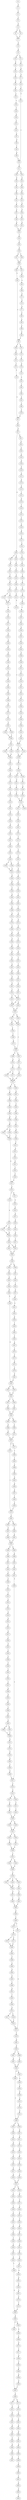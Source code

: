 strict digraph  {
	S0 -> S1 [ label = A ];
	S1 -> S2 [ label = C ];
	S2 -> S3 [ label = T ];
	S3 -> S4 [ label = A ];
	S4 -> S5 [ label = G ];
	S4 -> S6 [ label = A ];
	S5 -> S7 [ label = C ];
	S6 -> S7 [ label = C ];
	S7 -> S8 [ label = A ];
	S8 -> S9 [ label = A ];
	S9 -> S10 [ label = G ];
	S9 -> S11 [ label = C ];
	S10 -> S12 [ label = A ];
	S11 -> S13 [ label = A ];
	S12 -> S14 [ label = C ];
	S13 -> S15 [ label = A ];
	S14 -> S16 [ label = T ];
	S15 -> S17 [ label = G ];
	S16 -> S18 [ label = G ];
	S17 -> S19 [ label = A ];
	S18 -> S20 [ label = G ];
	S19 -> S21 [ label = T ];
	S20 -> S22 [ label = C ];
	S21 -> S23 [ label = G ];
	S22 -> S24 [ label = T ];
	S23 -> S25 [ label = T ];
	S24 -> S26 [ label = T ];
	S25 -> S27 [ label = C ];
	S26 -> S28 [ label = A ];
	S27 -> S29 [ label = C ];
	S27 -> S30 [ label = G ];
	S28 -> S31 [ label = C ];
	S29 -> S32 [ label = G ];
	S30 -> S33 [ label = A ];
	S31 -> S34 [ label = C ];
	S32 -> S35 [ label = T ];
	S33 -> S36 [ label = A ];
	S34 -> S37 [ label = C ];
	S35 -> S38 [ label = G ];
	S36 -> S39 [ label = A ];
	S37 -> S40 [ label = G ];
	S38 -> S41 [ label = T ];
	S39 -> S42 [ label = C ];
	S40 -> S43 [ label = T ];
	S41 -> S44 [ label = T ];
	S42 -> S45 [ label = G ];
	S43 -> S46 [ label = A ];
	S44 -> S47 [ label = C ];
	S45 -> S48 [ label = G ];
	S46 -> S25 [ label = T ];
	S47 -> S49 [ label = C ];
	S48 -> S50 [ label = G ];
	S49 -> S51 [ label = G ];
	S50 -> S52 [ label = A ];
	S51 -> S53 [ label = A ];
	S52 -> S53 [ label = A ];
	S53 -> S54 [ label = T ];
	S54 -> S55 [ label = T ];
	S55 -> S56 [ label = A ];
	S56 -> S57 [ label = G ];
	S56 -> S58 [ label = T ];
	S57 -> S59 [ label = T ];
	S58 -> S59 [ label = T ];
	S59 -> S60 [ label = T ];
	S59 -> S61 [ label = C ];
	S60 -> S62 [ label = G ];
	S61 -> S63 [ label = G ];
	S62 -> S64 [ label = C ];
	S63 -> S65 [ label = A ];
	S64 -> S66 [ label = T ];
	S64 -> S67 [ label = G ];
	S65 -> S68 [ label = C ];
	S66 -> S69 [ label = G ];
	S67 -> S70 [ label = A ];
	S68 -> S71 [ label = A ];
	S69 -> S72 [ label = C ];
	S70 -> S73 [ label = T ];
	S71 -> S74 [ label = G ];
	S72 -> S75 [ label = T ];
	S73 -> S76 [ label = G ];
	S74 -> S77 [ label = A ];
	S75 -> S78 [ label = A ];
	S76 -> S79 [ label = G ];
	S77 -> S80 [ label = A ];
	S78 -> S81 [ label = A ];
	S79 -> S82 [ label = A ];
	S80 -> S83 [ label = A ];
	S81 -> S84 [ label = T ];
	S82 -> S85 [ label = T ];
	S83 -> S86 [ label = C ];
	S84 -> S87 [ label = G ];
	S85 -> S88 [ label = T ];
	S86 -> S89 [ label = A ];
	S87 -> S90 [ label = G ];
	S87 -> S91 [ label = A ];
	S88 -> S92 [ label = A ];
	S89 -> S64 [ label = C ];
	S90 -> S93 [ label = T ];
	S90 -> S94 [ label = A ];
	S91 -> S95 [ label = G ];
	S92 -> S96 [ label = C ];
	S93 -> S97 [ label = G ];
	S94 -> S98 [ label = C ];
	S95 -> S99 [ label = A ];
	S96 -> S100 [ label = T ];
	S97 -> S101 [ label = G ];
	S98 -> S102 [ label = T ];
	S99 -> S103 [ label = A ];
	S100 -> S81 [ label = A ];
	S101 -> S104 [ label = T ];
	S102 -> S105 [ label = A ];
	S103 -> S106 [ label = G ];
	S104 -> S107 [ label = G ];
	S105 -> S108 [ label = G ];
	S106 -> S109 [ label = G ];
	S107 -> S110 [ label = C ];
	S108 -> S111 [ label = A ];
	S109 -> S112 [ label = A ];
	S110 -> S113 [ label = C ];
	S110 -> S114 [ label = T ];
	S111 -> S115 [ label = G ];
	S112 -> S116 [ label = A ];
	S113 -> S117 [ label = A ];
	S114 -> S117 [ label = A ];
	S115 -> S118 [ label = A ];
	S116 -> S119 [ label = A ];
	S117 -> S120 [ label = A ];
	S118 -> S121 [ label = T ];
	S119 -> S122 [ label = T ];
	S120 -> S123 [ label = G ];
	S121 -> S124 [ label = T ];
	S121 -> S125 [ label = A ];
	S122 -> S126 [ label = G ];
	S123 -> S127 [ label = A ];
	S124 -> S128 [ label = G ];
	S125 -> S128 [ label = G ];
	S126 -> S129 [ label = T ];
	S127 -> S130 [ label = A ];
	S128 -> S131 [ label = G ];
	S129 -> S132 [ label = T ];
	S130 -> S133 [ label = A ];
	S131 -> S134 [ label = T ];
	S132 -> S135 [ label = T ];
	S133 -> S136 [ label = A ];
	S134 -> S137 [ label = A ];
	S134 -> S138 [ label = T ];
	S135 -> S139 [ label = G ];
	S136 -> S140 [ label = G ];
	S137 -> S141 [ label = G ];
	S138 -> S142 [ label = C ];
	S139 -> S143 [ label = A ];
	S140 -> S144 [ label = G ];
	S141 -> S145 [ label = T ];
	S142 -> S146 [ label = A ];
	S143 -> S147 [ label = T ];
	S144 -> S148 [ label = A ];
	S145 -> S149 [ label = T ];
	S146 -> S150 [ label = A ];
	S147 -> S151 [ label = G ];
	S148 -> S152 [ label = A ];
	S149 -> S153 [ label = C ];
	S150 -> S153 [ label = C ];
	S151 -> S154 [ label = G ];
	S152 -> S155 [ label = G ];
	S153 -> S156 [ label = C ];
	S153 -> S157 [ label = T ];
	S154 -> S158 [ label = C ];
	S155 -> S159 [ label = A ];
	S157 -> S161 [ label = A ];
	S158 -> S162 [ label = C ];
	S159 -> S163 [ label = A ];
	S161 -> S164 [ label = T ];
	S162 -> S165 [ label = A ];
	S163 -> S166 [ label = G ];
	S164 -> S167 [ label = A ];
	S165 -> S168 [ label = T ];
	S166 -> S169 [ label = A ];
	S167 -> S170 [ label = A ];
	S168 -> S171 [ label = T ];
	S169 -> S172 [ label = A ];
	S170 -> S173 [ label = T ];
	S171 -> S174 [ label = T ];
	S172 -> S175 [ label = G ];
	S173 -> S176 [ label = A ];
	S174 -> S177 [ label = A ];
	S175 -> S178 [ label = T ];
	S176 -> S179 [ label = C ];
	S177 -> S180 [ label = C ];
	S178 -> S181 [ label = C ];
	S179 -> S182 [ label = T ];
	S180 -> S183 [ label = T ];
	S181 -> S184 [ label = G ];
	S181 -> S185 [ label = T ];
	S182 -> S186 [ label = T ];
	S183 -> S187 [ label = T ];
	S184 -> S188 [ label = T ];
	S185 -> S188 [ label = T ];
	S186 -> S189 [ label = G ];
	S187 -> S190 [ label = A ];
	S188 -> S191 [ label = A ];
	S189 -> S192 [ label = A ];
	S190 -> S193 [ label = A ];
	S191 -> S194 [ label = C ];
	S191 -> S195 [ label = T ];
	S192 -> S196 [ label = T ];
	S193 -> S197 [ label = A ];
	S194 -> S198 [ label = A ];
	S195 -> S198 [ label = A ];
	S196 -> S199 [ label = C ];
	S197 -> S200 [ label = T ];
	S198 -> S201 [ label = C ];
	S199 -> S202 [ label = T ];
	S200 -> S203 [ label = C ];
	S201 -> S204 [ label = C ];
	S202 -> S205 [ label = A ];
	S203 -> S206 [ label = A ];
	S204 -> S207 [ label = A ];
	S205 -> S208 [ label = T ];
	S206 -> S209 [ label = T ];
	S207 -> S210 [ label = C ];
	S208 -> S211 [ label = G ];
	S209 -> S212 [ label = A ];
	S210 -> S213 [ label = T ];
	S211 -> S214 [ label = G ];
	S212 -> S215 [ label = C ];
	S213 -> S216 [ label = C ];
	S214 -> S217 [ label = G ];
	S215 -> S218 [ label = G ];
	S216 -> S219 [ label = C ];
	S217 -> S220 [ label = A ];
	S218 -> S221 [ label = G ];
	S219 -> S222 [ label = C ];
	S220 -> S223 [ label = T ];
	S221 -> S224 [ label = A ];
	S222 -> S225 [ label = A ];
	S223 -> S226 [ label = G ];
	S224 -> S227 [ label = G ];
	S225 -> S228 [ label = A ];
	S226 -> S229 [ label = G ];
	S227 -> S230 [ label = T ];
	S228 -> S231 [ label = G ];
	S229 -> S232 [ label = T ];
	S230 -> S233 [ label = T ];
	S231 -> S234 [ label = A ];
	S232 -> S235 [ label = T ];
	S233 -> S236 [ label = G ];
	S234 -> S237 [ label = A ];
	S235 -> S238 [ label = G ];
	S236 -> S239 [ label = T ];
	S237 -> S240 [ label = G ];
	S238 -> S241 [ label = G ];
	S239 -> S242 [ label = T ];
	S240 -> S243 [ label = A ];
	S241 -> S244 [ label = A ];
	S242 -> S245 [ label = G ];
	S243 -> S246 [ label = A ];
	S244 -> S247 [ label = A ];
	S245 -> S121 [ label = T ];
	S246 -> S248 [ label = C ];
	S246 -> S249 [ label = T ];
	S247 -> S250 [ label = C ];
	S248 -> S251 [ label = A ];
	S249 -> S251 [ label = A ];
	S250 -> S252 [ label = A ];
	S250 -> S253 [ label = G ];
	S251 -> S254 [ label = A ];
	S252 -> S255 [ label = A ];
	S253 -> S255 [ label = A ];
	S254 -> S256 [ label = G ];
	S255 -> S257 [ label = G ];
	S255 -> S258 [ label = A ];
	S256 -> S259 [ label = C ];
	S257 -> S260 [ label = C ];
	S257 -> S261 [ label = C ];
	S258 -> S260 [ label = C ];
	S259 -> S262 [ label = A ];
	S260 -> S263 [ label = T ];
	S261 -> S264 [ label = T ];
	S262 -> S265 [ label = T ];
	S263 -> S266 [ label = G ];
	S263 -> S267 [ label = A ];
	S264 -> S268 [ label = T ];
	S265 -> S269 [ label = A ];
	S266 -> S270 [ label = G ];
	S267 -> S271 [ label = C ];
	S268 -> S272 [ label = A ];
	S269 -> S273 [ label = A ];
	S270 -> S274 [ label = C ];
	S271 -> S275 [ label = T ];
	S272 -> S263 [ label = T ];
	S273 -> S276 [ label = G ];
	S274 -> S277 [ label = T ];
	S274 -> S278 [ label = A ];
	S275 -> S279 [ label = G ];
	S276 -> S280 [ label = A ];
	S277 -> S281 [ label = G ];
	S278 -> S281 [ label = G ];
	S279 -> S281 [ label = G ];
	S280 -> S282 [ label = G ];
	S281 -> S283 [ label = T ];
	S281 -> S284 [ label = C ];
	S282 -> S285 [ label = A ];
	S283 -> S286 [ label = C ];
	S284 -> S287 [ label = A ];
	S285 -> S288 [ label = A ];
	S286 -> S289 [ label = C ];
	S287 -> S290 [ label = G ];
	S288 -> S291 [ label = A ];
	S289 -> S292 [ label = T ];
	S290 -> S293 [ label = C ];
	S291 -> S294 [ label = G ];
	S292 -> S295 [ label = G ];
	S293 -> S296 [ label = G ];
	S294 -> S297 [ label = A ];
	S295 -> S298 [ label = A ];
	S296 -> S299 [ label = A ];
	S297 -> S300 [ label = A ];
	S298 -> S301 [ label = A ];
	S299 -> S302 [ label = T ];
	S300 -> S303 [ label = G ];
	S301 -> S304 [ label = G ];
	S301 -> S305 [ label = A ];
	S302 -> S306 [ label = A ];
	S303 -> S307 [ label = G ];
	S304 -> S308 [ label = T ];
	S305 -> S308 [ label = T ];
	S306 -> S309 [ label = T ];
	S307 -> S310 [ label = T ];
	S308 -> S311 [ label = A ];
	S309 -> S312 [ label = C ];
	S310 -> S250 [ label = C ];
	S310 -> S313 [ label = T ];
	S311 -> S314 [ label = C ];
	S312 -> S315 [ label = A ];
	S313 -> S252 [ label = A ];
	S314 -> S316 [ label = T ];
	S314 -> S317 [ label = G ];
	S315 -> S318 [ label = G ];
	S316 -> S319 [ label = A ];
	S317 -> S320 [ label = A ];
	S318 -> S321 [ label = G ];
	S319 -> S322 [ label = C ];
	S319 -> S323 [ label = T ];
	S320 -> S324 [ label = G ];
	S321 -> S325 [ label = T ];
	S322 -> S326 [ label = A ];
	S323 -> S326 [ label = A ];
	S324 -> S327 [ label = A ];
	S325 -> S328 [ label = C ];
	S326 -> S329 [ label = A ];
	S327 -> S330 [ label = A ];
	S328 -> S311 [ label = A ];
	S329 -> S331 [ label = A ];
	S329 -> S332 [ label = G ];
	S330 -> S333 [ label = T ];
	S331 -> S334 [ label = G ];
	S332 -> S334 [ label = G ];
	S333 -> S335 [ label = G ];
	S334 -> S336 [ label = T ];
	S335 -> S337 [ label = T ];
	S336 -> S338 [ label = G ];
	S336 -> S339 [ label = A ];
	S337 -> S332 [ label = G ];
	S338 -> S340 [ label = G ];
	S339 -> S341 [ label = T ];
	S340 -> S342 [ label = A ];
	S341 -> S343 [ label = C ];
	S342 -> S344 [ label = T ];
	S343 -> S345 [ label = T ];
	S344 -> S346 [ label = G ];
	S345 -> S347 [ label = C ];
	S346 -> S348 [ label = A ];
	S347 -> S349 [ label = A ];
	S348 -> S350 [ label = G ];
	S349 -> S351 [ label = G ];
	S350 -> S352 [ label = A ];
	S350 -> S353 [ label = G ];
	S351 -> S354 [ label = T ];
	S352 -> S355 [ label = A ];
	S353 -> S355 [ label = A ];
	S354 -> S356 [ label = A ];
	S355 -> S357 [ label = T ];
	S355 -> S358 [ label = C ];
	S356 -> S359 [ label = T ];
	S357 -> S360 [ label = G ];
	S358 -> S361 [ label = C ];
	S359 -> S362 [ label = T ];
	S360 -> S363 [ label = G ];
	S361 -> S363 [ label = G ];
	S362 -> S364 [ label = T ];
	S363 -> S365 [ label = C ];
	S363 -> S366 [ label = A ];
	S364 -> S367 [ label = A ];
	S365 -> S368 [ label = A ];
	S366 -> S369 [ label = C ];
	S367 -> S370 [ label = T ];
	S368 -> S371 [ label = A ];
	S369 -> S372 [ label = C ];
	S370 -> S373 [ label = C ];
	S371 -> S374 [ label = A ];
	S372 -> S374 [ label = A ];
	S373 -> S375 [ label = G ];
	S374 -> S376 [ label = A ];
	S374 -> S377 [ label = G ];
	S375 -> S378 [ label = T ];
	S376 -> S379 [ label = T ];
	S377 -> S380 [ label = T ];
	S378 -> S381 [ label = G ];
	S379 -> S382 [ label = C ];
	S380 -> S383 [ label = T ];
	S381 -> S350 [ label = G ];
	S382 -> S384 [ label = A ];
	S382 -> S385 [ label = C ];
	S383 -> S386 [ label = C ];
	S384 -> S387 [ label = G ];
	S385 -> S388 [ label = A ];
	S386 -> S389 [ label = G ];
	S387 -> S390 [ label = T ];
	S388 -> S391 [ label = A ];
	S389 -> S392 [ label = G ];
	S390 -> S393 [ label = C ];
	S391 -> S393 [ label = C ];
	S392 -> S394 [ label = A ];
	S393 -> S395 [ label = G ];
	S393 -> S396 [ label = A ];
	S394 -> S397 [ label = A ];
	S395 -> S398 [ label = C ];
	S396 -> S399 [ label = A ];
	S397 -> S400 [ label = T ];
	S398 -> S401 [ label = C ];
	S399 -> S402 [ label = A ];
	S400 -> S403 [ label = T ];
	S401 -> S404 [ label = T ];
	S402 -> S405 [ label = G ];
	S403 -> S379 [ label = T ];
	S404 -> S406 [ label = T ];
	S405 -> S407 [ label = A ];
	S406 -> S408 [ label = C ];
	S407 -> S409 [ label = A ];
	S408 -> S410 [ label = G ];
	S409 -> S411 [ label = C ];
	S410 -> S412 [ label = T ];
	S411 -> S413 [ label = T ];
	S412 -> S414 [ label = C ];
	S413 -> S415 [ label = G ];
	S414 -> S416 [ label = G ];
	S415 -> S417 [ label = G ];
	S415 -> S418 [ label = C ];
	S416 -> S419 [ label = G ];
	S417 -> S420 [ label = A ];
	S418 -> S421 [ label = C ];
	S419 -> S422 [ label = G ];
	S420 -> S423 [ label = G ];
	S421 -> S424 [ label = C ];
	S422 -> S425 [ label = A ];
	S423 -> S426 [ label = T ];
	S424 -> S426 [ label = T ];
	S425 -> S427 [ label = G ];
	S426 -> S428 [ label = T ];
	S426 -> S429 [ label = A ];
	S427 -> S430 [ label = T ];
	S428 -> S431 [ label = T ];
	S429 -> S431 [ label = T ];
	S430 -> S432 [ label = G ];
	S431 -> S433 [ label = T ];
	S431 -> S434 [ label = A ];
	S432 -> S435 [ label = C ];
	S433 -> S436 [ label = T ];
	S434 -> S437 [ label = C ];
	S435 -> S438 [ label = C ];
	S436 -> S439 [ label = A ];
	S437 -> S439 [ label = A ];
	S438 -> S440 [ label = C ];
	S439 -> S441 [ label = T ];
	S440 -> S442 [ label = T ];
	S441 -> S443 [ label = G ];
	S441 -> S444 [ label = A ];
	S442 -> S445 [ label = T ];
	S443 -> S446 [ label = G ];
	S444 -> S446 [ label = G ];
	S445 -> S447 [ label = C ];
	S446 -> S448 [ label = C ];
	S447 -> S449 [ label = A ];
	S448 -> S450 [ label = C ];
	S448 -> S451 [ label = T ];
	S448 -> S452 [ label = G ];
	S449 -> S453 [ label = G ];
	S450 -> S454 [ label = A ];
	S451 -> S454 [ label = A ];
	S452 -> S455 [ label = T ];
	S453 -> S456 [ label = A ];
	S454 -> S457 [ label = G ];
	S455 -> S458 [ label = C ];
	S456 -> S459 [ label = T ];
	S457 -> S460 [ label = C ];
	S458 -> S461 [ label = A ];
	S459 -> S462 [ label = G ];
	S460 -> S463 [ label = C ];
	S461 -> S463 [ label = C ];
	S462 -> S464 [ label = A ];
	S463 -> S465 [ label = A ];
	S464 -> S466 [ label = A ];
	S464 -> S467 [ label = G ];
	S465 -> S468 [ label = C ];
	S466 -> S469 [ label = T ];
	S467 -> S469 [ label = T ];
	S468 -> S470 [ label = T ];
	S468 -> S471 [ label = C ];
	S469 -> S472 [ label = G ];
	S470 -> S473 [ label = T ];
	S471 -> S474 [ label = G ];
	S472 -> S475 [ label = T ];
	S473 -> S476 [ label = T ];
	S473 -> S477 [ label = C ];
	S474 -> S478 [ label = T ];
	S475 -> S479 [ label = G ];
	S476 -> S480 [ label = G ];
	S477 -> S480 [ label = G ];
	S478 -> S481 [ label = G ];
	S479 -> S482 [ label = G ];
	S480 -> S483 [ label = A ];
	S481 -> S484 [ label = G ];
	S482 -> S485 [ label = T ];
	S483 -> S486 [ label = C ];
	S484 -> S487 [ label = C ];
	S484 -> S488 [ label = T ];
	S485 -> S489 [ label = G ];
	S486 -> S490 [ label = A ];
	S487 -> S491 [ label = A ];
	S488 -> S492 [ label = T ];
	S489 -> S411 [ label = C ];
	S490 -> S493 [ label = G ];
	S491 -> S494 [ label = A ];
	S492 -> S494 [ label = A ];
	S493 -> S495 [ label = A ];
	S494 -> S496 [ label = A ];
	S494 -> S497 [ label = C ];
	S495 -> S498 [ label = C ];
	S496 -> S499 [ label = T ];
	S497 -> S500 [ label = A ];
	S498 -> S501 [ label = A ];
	S499 -> S502 [ label = G ];
	S499 -> S503 [ label = T ];
	S500 -> S504 [ label = T ];
	S501 -> S505 [ label = T ];
	S502 -> S506 [ label = T ];
	S503 -> S507 [ label = A ];
	S504 -> S508 [ label = G ];
	S505 -> S509 [ label = T ];
	S506 -> S510 [ label = T ];
	S507 -> S511 [ label = G ];
	S508 -> S512 [ label = G ];
	S509 -> S513 [ label = A ];
	S510 -> S514 [ label = G ];
	S511 -> S515 [ label = C ];
	S512 -> S516 [ label = G ];
	S513 -> S517 [ label = T ];
	S513 -> S518 [ label = C ];
	S514 -> S519 [ label = T ];
	S515 -> S520 [ label = G ];
	S516 -> S521 [ label = G ];
	S517 -> S522 [ label = T ];
	S518 -> S522 [ label = T ];
	S519 -> S523 [ label = C ];
	S520 -> S524 [ label = A ];
	S521 -> S499 [ label = T ];
	S522 -> S474 [ label = G ];
	S523 -> S525 [ label = T ];
	S524 -> S526 [ label = C ];
	S525 -> S527 [ label = G ];
	S526 -> S528 [ label = T ];
	S527 -> S529 [ label = A ];
	S528 -> S530 [ label = G ];
	S529 -> S531 [ label = C ];
	S530 -> S531 [ label = C ];
	S531 -> S532 [ label = C ];
	S531 -> S533 [ label = G ];
	S532 -> S534 [ label = T ];
	S533 -> S535 [ label = A ];
	S534 -> S536 [ label = A ];
	S535 -> S537 [ label = T ];
	S536 -> S538 [ label = T ];
	S537 -> S539 [ label = G ];
	S538 -> S540 [ label = T ];
	S539 -> S541 [ label = A ];
	S540 -> S542 [ label = G ];
	S541 -> S543 [ label = T ];
	S542 -> S544 [ label = C ];
	S543 -> S545 [ label = G ];
	S544 -> S546 [ label = T ];
	S545 -> S547 [ label = A ];
	S546 -> S548 [ label = T ];
	S547 -> S549 [ label = A ];
	S548 -> S550 [ label = C ];
	S549 -> S551 [ label = G ];
	S550 -> S552 [ label = A ];
	S551 -> S553 [ label = A ];
	S552 -> S554 [ label = A ];
	S553 -> S555 [ label = G ];
	S554 -> S556 [ label = C ];
	S555 -> S557 [ label = A ];
	S556 -> S558 [ label = A ];
	S557 -> S559 [ label = G ];
	S558 -> S560 [ label = A ];
	S559 -> S561 [ label = G ];
	S560 -> S562 [ label = A ];
	S560 -> S563 [ label = G ];
	S561 -> S564 [ label = G ];
	S562 -> S565 [ label = C ];
	S563 -> S566 [ label = G ];
	S564 -> S567 [ label = G ];
	S565 -> S568 [ label = C ];
	S566 -> S569 [ label = C ];
	S567 -> S570 [ label = C ];
	S568 -> S571 [ label = A ];
	S568 -> S572 [ label = G ];
	S569 -> S573 [ label = G ];
	S570 -> S574 [ label = T ];
	S571 -> S575 [ label = G ];
	S572 -> S576 [ label = G ];
	S573 -> S577 [ label = C ];
	S574 -> S558 [ label = A ];
	S575 -> S578 [ label = A ];
	S576 -> S579 [ label = T ];
	S577 -> S580 [ label = A ];
	S578 -> S581 [ label = A ];
	S579 -> S582 [ label = A ];
	S580 -> S583 [ label = T ];
	S581 -> S584 [ label = G ];
	S582 -> S585 [ label = G ];
	S583 -> S586 [ label = G ];
	S584 -> S587 [ label = A ];
	S585 -> S588 [ label = G ];
	S586 -> S589 [ label = A ];
	S587 -> S590 [ label = C ];
	S588 -> S591 [ label = G ];
	S589 -> S592 [ label = G ];
	S590 -> S593 [ label = A ];
	S591 -> S594 [ label = A ];
	S592 -> S565 [ label = C ];
	S593 -> S595 [ label = A ];
	S594 -> S596 [ label = C ];
	S595 -> S597 [ label = G ];
	S596 -> S598 [ label = T ];
	S598 -> S599 [ label = T ];
	S599 -> S600 [ label = A ];
	S600 -> S601 [ label = C ];
	S601 -> S602 [ label = C ];
	S602 -> S603 [ label = C ];
	S603 -> S604 [ label = T ];
}
